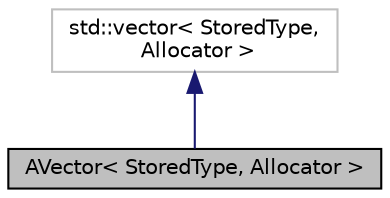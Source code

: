 digraph "AVector&lt; StoredType, Allocator &gt;"
{
 // LATEX_PDF_SIZE
  edge [fontname="Helvetica",fontsize="10",labelfontname="Helvetica",labelfontsize="10"];
  node [fontname="Helvetica",fontsize="10",shape=record];
  Node1 [label="AVector\< StoredType, Allocator \>",height=0.2,width=0.4,color="black", fillcolor="grey75", style="filled", fontcolor="black",tooltip="A std::vector with AUI extensions."];
  Node2 -> Node1 [dir="back",color="midnightblue",fontsize="10",style="solid",fontname="Helvetica"];
  Node2 [label="std::vector\< StoredType,\l Allocator \>",height=0.2,width=0.4,color="grey75", fillcolor="white", style="filled",tooltip=" "];
}
